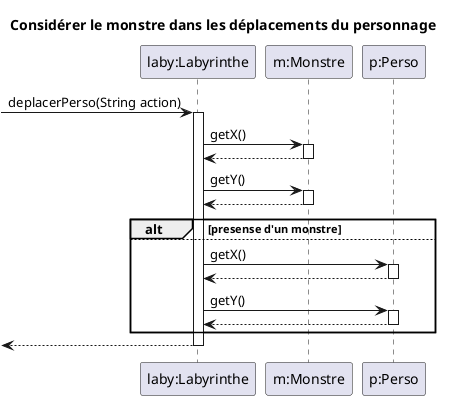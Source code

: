 @startuml

title Considérer le monstre dans les déplacements du personnage
participant "laby:Labyrinthe" as laby
participant "m:Monstre" as m
participant "p:Perso" as p
-> laby :deplacerPerso(String action)
activate laby
        laby -> m : getX()
        activate m
        laby <-- m
        deactivate m
        laby -> m : getY()
        activate m
        laby <-- m
        deactivate m
      alt presense d'un monstre
      else
        laby -> p : getX()
                activate p
                laby <-- p
                deactivate p
                laby -> p : getY()
                activate p
                laby <-- p
                deactivate p
      end
 <-- laby
deactivate laby


@enduml